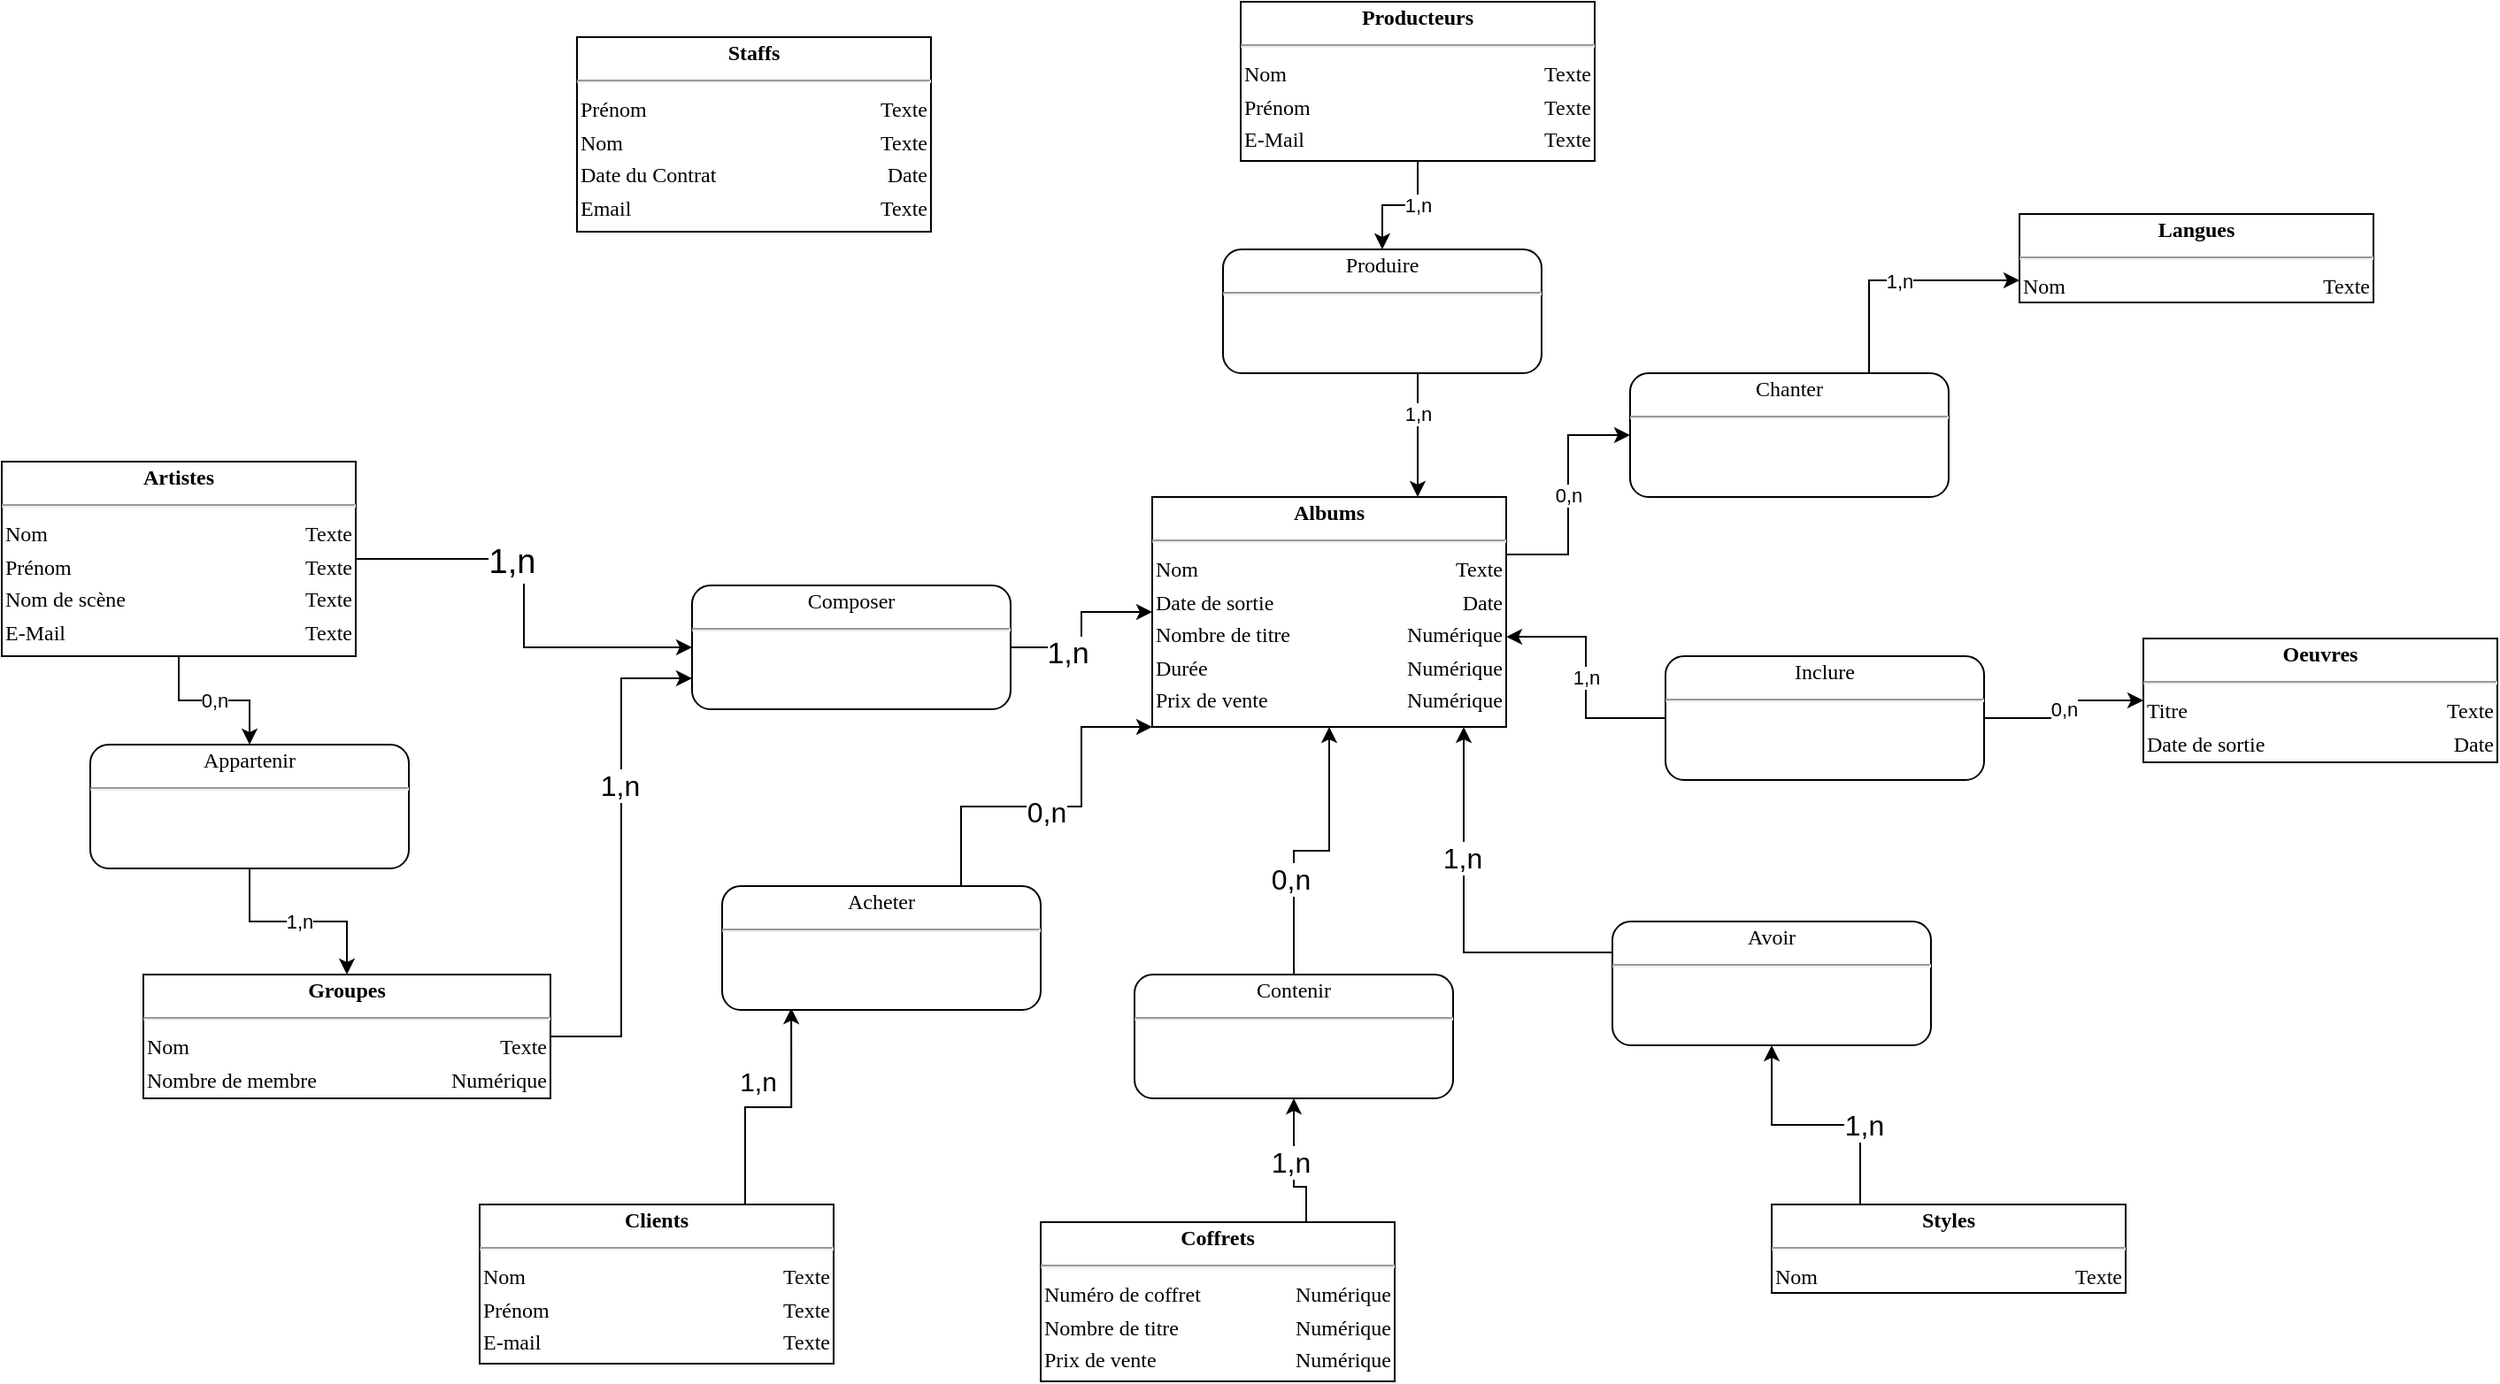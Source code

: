 <mxfile version="13.7.3" type="device"><diagram id="rNyt0XL3kK9CfWik2-PS" name="Page-1"><mxGraphModel dx="1326" dy="846" grid="1" gridSize="10" guides="1" tooltips="1" connect="1" arrows="1" fold="1" page="1" pageScale="1" pageWidth="827" pageHeight="1169" math="0" shadow="0"><root><mxCell id="0"/><mxCell id="1" parent="0"/><mxCell id="n6KmwWNKIIkVx8J0HHKw-1" value="&lt;div style=&quot;box-sizing: border-box ; width: 100% ; padding: 2px&quot;&gt;&lt;b&gt;&lt;span style=&quot;background-color: rgb(255 , 255 , 255)&quot;&gt;Staffs&lt;/span&gt;&lt;/b&gt;&lt;/div&gt;&lt;hr&gt;&lt;table style=&quot;width: 100% ; font-size: 1em&quot; cellpadding=&quot;2&quot; cellspacing=&quot;0&quot;&gt;&lt;tbody&gt;&lt;tr&gt;&lt;td style=&quot;text-align: left&quot;&gt;Prénom&lt;/td&gt;&lt;td style=&quot;text-align: right&quot;&gt;Texte&lt;/td&gt;&lt;/tr&gt;&lt;tr&gt;&lt;td style=&quot;text-align: left&quot;&gt;Nom&lt;/td&gt;&lt;td style=&quot;text-align: right&quot;&gt;Texte&lt;br&gt;&lt;/td&gt;&lt;/tr&gt;&lt;tr&gt;&lt;td style=&quot;text-align: left&quot;&gt;Date du Contrat&lt;/td&gt;&lt;td style=&quot;text-align: right&quot;&gt;Date&lt;br&gt;&lt;/td&gt;&lt;/tr&gt;&lt;tr&gt;&lt;td style=&quot;text-align: left&quot;&gt;Email&lt;/td&gt;&lt;td style=&quot;text-align: right&quot;&gt;Texte&lt;/td&gt;&lt;/tr&gt;&lt;/tbody&gt;&lt;/table&gt;" style="verticalAlign=top;align=center;overflow=fill;html=1;rounded=0;shadow=0;comic=0;labelBackgroundColor=none;strokeColor=#000000;strokeWidth=1;fillColor=#ffffff;fontFamily=Verdana;fontSize=12;fontColor=#000000;" parent="1" vertex="1"><mxGeometry x="385" y="70" width="200" height="110" as="geometry"/></mxCell><mxCell id="RdoaoKDDRewmCH6H7ryW-49" value="0,n" style="edgeStyle=orthogonalEdgeStyle;rounded=0;orthogonalLoop=1;jettySize=auto;html=1;exitX=1;exitY=0.25;exitDx=0;exitDy=0;entryX=0;entryY=0.5;entryDx=0;entryDy=0;" parent="1" source="n6KmwWNKIIkVx8J0HHKw-7" target="RdoaoKDDRewmCH6H7ryW-32" edge="1"><mxGeometry relative="1" as="geometry"/></mxCell><mxCell id="n6KmwWNKIIkVx8J0HHKw-7" value="&lt;div style=&quot;box-sizing: border-box ; width: 100% ; padding: 2px&quot;&gt;&lt;span style=&quot;background-color: rgb(255 , 255 , 255)&quot;&gt;&lt;b&gt;Albums&lt;/b&gt;&lt;/span&gt;&lt;/div&gt;&lt;hr&gt;&lt;table style=&quot;width: 100% ; font-size: 1em&quot; cellpadding=&quot;2&quot; cellspacing=&quot;0&quot;&gt;&lt;tbody&gt;&lt;tr&gt;&lt;td style=&quot;text-align: left&quot;&gt;Nom&lt;/td&gt;&lt;td style=&quot;text-align: right&quot;&gt;Texte&lt;/td&gt;&lt;/tr&gt;&lt;tr&gt;&lt;td style=&quot;text-align: left&quot;&gt;Date de sortie&lt;/td&gt;&lt;td style=&quot;text-align: right&quot;&gt;Date&lt;/td&gt;&lt;/tr&gt;&lt;tr&gt;&lt;td style=&quot;text-align: left&quot;&gt;Nombre de titre&lt;/td&gt;&lt;td style=&quot;text-align: right&quot;&gt;Numérique&lt;/td&gt;&lt;/tr&gt;&lt;tr&gt;&lt;td style=&quot;text-align: left&quot;&gt;Durée&lt;/td&gt;&lt;td style=&quot;text-align: right&quot;&gt;Numérique&lt;/td&gt;&lt;/tr&gt;&lt;tr&gt;&lt;td style=&quot;text-align: left&quot;&gt;Prix de vente&lt;/td&gt;&lt;td style=&quot;text-align: right&quot;&gt;Numérique&lt;/td&gt;&lt;/tr&gt;&lt;/tbody&gt;&lt;/table&gt;" style="verticalAlign=top;align=center;overflow=fill;html=1;rounded=0;shadow=0;comic=0;labelBackgroundColor=none;strokeColor=#000000;strokeWidth=1;fillColor=#ffffff;fontFamily=Verdana;fontSize=12;fontColor=#000000;" parent="1" vertex="1"><mxGeometry x="710" y="330" width="200" height="130" as="geometry"/></mxCell><mxCell id="RdoaoKDDRewmCH6H7ryW-44" style="edgeStyle=orthogonalEdgeStyle;rounded=0;orthogonalLoop=1;jettySize=auto;html=1;exitX=0.25;exitY=0;exitDx=0;exitDy=0;entryX=0.5;entryY=1;entryDx=0;entryDy=0;" parent="1" source="n6KmwWNKIIkVx8J0HHKw-8" target="RdoaoKDDRewmCH6H7ryW-35" edge="1"><mxGeometry relative="1" as="geometry"/></mxCell><mxCell id="RdoaoKDDRewmCH6H7ryW-61" value="1,n" style="edgeLabel;html=1;align=center;verticalAlign=middle;resizable=0;points=[];fontSize=16;" parent="RdoaoKDDRewmCH6H7ryW-44" vertex="1" connectable="0"><mxGeometry x="-0.357" y="-2" relative="1" as="geometry"><mxPoint x="2" y="2" as="offset"/></mxGeometry></mxCell><mxCell id="n6KmwWNKIIkVx8J0HHKw-8" value="&lt;div style=&quot;box-sizing: border-box ; width: 100% ; padding: 2px&quot;&gt;&lt;span style=&quot;background-color: rgb(255 , 255 , 255)&quot;&gt;&lt;b&gt;Styles&lt;/b&gt;&lt;/span&gt;&lt;/div&gt;&lt;hr&gt;&lt;table style=&quot;width: 100% ; font-size: 1em&quot; cellpadding=&quot;2&quot; cellspacing=&quot;0&quot;&gt;&lt;tbody&gt;&lt;tr&gt;&lt;td style=&quot;text-align: left&quot;&gt;Nom&lt;/td&gt;&lt;td style=&quot;text-align: right&quot;&gt;Texte&lt;/td&gt;&lt;/tr&gt;&lt;/tbody&gt;&lt;/table&gt;" style="verticalAlign=top;align=center;overflow=fill;html=1;rounded=0;shadow=0;comic=0;labelBackgroundColor=none;strokeColor=#000000;strokeWidth=1;fillColor=#ffffff;fontFamily=Verdana;fontSize=12;fontColor=#000000;" parent="1" vertex="1"><mxGeometry x="1060" y="730" width="200" height="50" as="geometry"/></mxCell><mxCell id="RdoaoKDDRewmCH6H7ryW-47" style="edgeStyle=orthogonalEdgeStyle;rounded=0;orthogonalLoop=1;jettySize=auto;html=1;exitX=0.5;exitY=1;exitDx=0;exitDy=0;entryX=0.5;entryY=0;entryDx=0;entryDy=0;" parent="1" source="n6KmwWNKIIkVx8J0HHKw-9" target="RdoaoKDDRewmCH6H7ryW-30" edge="1"><mxGeometry relative="1" as="geometry"/></mxCell><mxCell id="BONndoYT74_esMJIlEw7-1" value="1,n" style="edgeLabel;html=1;align=center;verticalAlign=middle;resizable=0;points=[];" parent="RdoaoKDDRewmCH6H7ryW-47" vertex="1" connectable="0"><mxGeometry x="-0.286" relative="1" as="geometry"><mxPoint as="offset"/></mxGeometry></mxCell><mxCell id="n6KmwWNKIIkVx8J0HHKw-9" value="&lt;div style=&quot;box-sizing: border-box ; width: 100% ; padding: 2px&quot;&gt;&lt;span style=&quot;background-color: rgb(255 , 255 , 255)&quot;&gt;&lt;b&gt;Producteurs&lt;/b&gt;&lt;/span&gt;&lt;/div&gt;&lt;hr&gt;&lt;table style=&quot;width: 100% ; font-size: 1em&quot; cellpadding=&quot;2&quot; cellspacing=&quot;0&quot;&gt;&lt;tbody&gt;&lt;tr&gt;&lt;td style=&quot;text-align: left&quot;&gt;Nom&lt;/td&gt;&lt;td style=&quot;text-align: right&quot;&gt;Texte&lt;/td&gt;&lt;/tr&gt;&lt;tr&gt;&lt;td style=&quot;text-align: left&quot;&gt;Prénom&lt;/td&gt;&lt;td style=&quot;text-align: right&quot;&gt;Texte&lt;/td&gt;&lt;/tr&gt;&lt;tr&gt;&lt;td style=&quot;text-align: left&quot;&gt;E-Mail&lt;/td&gt;&lt;td style=&quot;text-align: right&quot;&gt;Texte&lt;/td&gt;&lt;/tr&gt;&lt;/tbody&gt;&lt;/table&gt;" style="verticalAlign=top;align=center;overflow=fill;html=1;rounded=0;shadow=0;comic=0;labelBackgroundColor=none;strokeColor=#000000;strokeWidth=1;fillColor=#ffffff;fontFamily=Verdana;fontSize=12;fontColor=#000000;" parent="1" vertex="1"><mxGeometry x="760" y="50" width="200" height="90" as="geometry"/></mxCell><mxCell id="RdoaoKDDRewmCH6H7ryW-38" style="edgeStyle=orthogonalEdgeStyle;rounded=0;orthogonalLoop=1;jettySize=auto;html=1;exitX=0.75;exitY=0;exitDx=0;exitDy=0;entryX=0.217;entryY=0.986;entryDx=0;entryDy=0;entryPerimeter=0;" parent="1" source="n6KmwWNKIIkVx8J0HHKw-10" target="RdoaoKDDRewmCH6H7ryW-37" edge="1"><mxGeometry relative="1" as="geometry"/></mxCell><mxCell id="n6KmwWNKIIkVx8J0HHKw-10" value="&lt;div style=&quot;box-sizing: border-box ; width: 100% ; padding: 2px&quot;&gt;&lt;span style=&quot;background-color: rgb(255 , 255 , 255)&quot;&gt;&lt;b&gt;Clients&lt;/b&gt;&lt;/span&gt;&lt;/div&gt;&lt;hr&gt;&lt;table style=&quot;width: 100% ; font-size: 1em&quot; cellpadding=&quot;2&quot; cellspacing=&quot;0&quot;&gt;&lt;tbody&gt;&lt;tr&gt;&lt;td style=&quot;text-align: left&quot;&gt;Nom&lt;/td&gt;&lt;td style=&quot;text-align: right&quot;&gt;Texte&lt;/td&gt;&lt;/tr&gt;&lt;tr&gt;&lt;td style=&quot;text-align: left&quot;&gt;Prénom&lt;/td&gt;&lt;td style=&quot;text-align: right&quot;&gt;Texte&lt;br&gt;&lt;/td&gt;&lt;/tr&gt;&lt;tr&gt;&lt;td style=&quot;text-align: left&quot;&gt;E-mail&lt;/td&gt;&lt;td style=&quot;text-align: right&quot;&gt;Texte&lt;/td&gt;&lt;/tr&gt;&lt;/tbody&gt;&lt;/table&gt;" style="verticalAlign=top;align=center;overflow=fill;html=1;rounded=0;shadow=0;comic=0;labelBackgroundColor=none;strokeColor=#000000;strokeWidth=1;fillColor=#ffffff;fontFamily=Verdana;fontSize=12;fontColor=#000000;" parent="1" vertex="1"><mxGeometry x="330" y="730" width="200" height="90" as="geometry"/></mxCell><mxCell id="RdoaoKDDRewmCH6H7ryW-23" style="edgeStyle=orthogonalEdgeStyle;rounded=0;orthogonalLoop=1;jettySize=auto;html=1;exitX=1;exitY=0.5;exitDx=0;exitDy=0;entryX=0;entryY=0.75;entryDx=0;entryDy=0;" parent="1" source="n6KmwWNKIIkVx8J0HHKw-11" target="RdoaoKDDRewmCH6H7ryW-1" edge="1"><mxGeometry relative="1" as="geometry"/></mxCell><mxCell id="RdoaoKDDRewmCH6H7ryW-55" value="&lt;font style=&quot;font-size: 16px&quot;&gt;1,n&lt;/font&gt;" style="edgeLabel;html=1;align=center;verticalAlign=middle;resizable=0;points=[];" parent="RdoaoKDDRewmCH6H7ryW-23" vertex="1" connectable="0"><mxGeometry x="0.288" y="1" relative="1" as="geometry"><mxPoint as="offset"/></mxGeometry></mxCell><mxCell id="n6KmwWNKIIkVx8J0HHKw-11" value="&lt;div style=&quot;box-sizing: border-box ; width: 100% ; padding: 2px&quot;&gt;&lt;span style=&quot;background-color: rgb(255 , 255 , 255)&quot;&gt;&lt;b&gt;Groupes&lt;/b&gt;&lt;/span&gt;&lt;/div&gt;&lt;hr&gt;&lt;table style=&quot;width: 100% ; font-size: 1em&quot; cellpadding=&quot;2&quot; cellspacing=&quot;0&quot;&gt;&lt;tbody&gt;&lt;tr&gt;&lt;td style=&quot;text-align: left&quot;&gt;Nom&lt;/td&gt;&lt;td style=&quot;text-align: right&quot;&gt;Texte&lt;/td&gt;&lt;/tr&gt;&lt;tr&gt;&lt;td style=&quot;text-align: left&quot;&gt;Nombre de membre&lt;/td&gt;&lt;td style=&quot;text-align: right&quot;&gt;Numérique&lt;/td&gt;&lt;/tr&gt;&lt;/tbody&gt;&lt;/table&gt;" style="verticalAlign=top;align=center;overflow=fill;html=1;rounded=0;shadow=0;comic=0;labelBackgroundColor=none;strokeColor=#000000;strokeWidth=1;fillColor=#ffffff;fontFamily=Verdana;fontSize=12;fontColor=#000000;" parent="1" vertex="1"><mxGeometry x="140" y="600" width="230" height="70" as="geometry"/></mxCell><mxCell id="n6KmwWNKIIkVx8J0HHKw-12" value="&lt;div style=&quot;box-sizing: border-box ; width: 100% ; padding: 2px&quot;&gt;&lt;span style=&quot;background-color: rgb(255 , 255 , 255)&quot;&gt;&lt;b&gt;Oeuvres&lt;/b&gt;&lt;/span&gt;&lt;/div&gt;&lt;hr&gt;&lt;table style=&quot;width: 100% ; font-size: 1em&quot; cellpadding=&quot;2&quot; cellspacing=&quot;0&quot;&gt;&lt;tbody&gt;&lt;tr&gt;&lt;td style=&quot;text-align: left&quot;&gt;Titre&lt;/td&gt;&lt;td style=&quot;text-align: right&quot;&gt;Texte&lt;br&gt;&lt;/td&gt;&lt;/tr&gt;&lt;tr&gt;&lt;td style=&quot;text-align: left&quot;&gt;Date de sortie&lt;/td&gt;&lt;td style=&quot;text-align: right&quot;&gt;Date&lt;/td&gt;&lt;/tr&gt;&lt;/tbody&gt;&lt;/table&gt;" style="verticalAlign=top;align=center;overflow=fill;html=1;rounded=0;shadow=0;comic=0;labelBackgroundColor=none;strokeColor=#000000;strokeWidth=1;fillColor=#ffffff;fontFamily=Verdana;fontSize=12;fontColor=#000000;" parent="1" vertex="1"><mxGeometry x="1270" y="410" width="200" height="70" as="geometry"/></mxCell><mxCell id="RdoaoKDDRewmCH6H7ryW-24" style="edgeStyle=orthogonalEdgeStyle;rounded=0;orthogonalLoop=1;jettySize=auto;html=1;exitX=1;exitY=0.5;exitDx=0;exitDy=0;entryX=0;entryY=0.5;entryDx=0;entryDy=0;" parent="1" source="n6KmwWNKIIkVx8J0HHKw-13" target="RdoaoKDDRewmCH6H7ryW-1" edge="1"><mxGeometry relative="1" as="geometry"/></mxCell><mxCell id="RdoaoKDDRewmCH6H7ryW-53" value="&lt;font style=&quot;font-size: 19px&quot;&gt;1,n&lt;/font&gt;" style="edgeLabel;html=1;align=center;verticalAlign=middle;resizable=0;points=[];" parent="RdoaoKDDRewmCH6H7ryW-24" vertex="1" connectable="0"><mxGeometry x="-0.267" y="-2" relative="1" as="geometry"><mxPoint as="offset"/></mxGeometry></mxCell><mxCell id="RdoaoKDDRewmCH6H7ryW-27" value="0,n" style="edgeStyle=orthogonalEdgeStyle;rounded=0;orthogonalLoop=1;jettySize=auto;html=1;exitX=0.5;exitY=1;exitDx=0;exitDy=0;entryX=0.5;entryY=0;entryDx=0;entryDy=0;" parent="1" source="n6KmwWNKIIkVx8J0HHKw-13" target="RdoaoKDDRewmCH6H7ryW-26" edge="1"><mxGeometry relative="1" as="geometry"/></mxCell><mxCell id="n6KmwWNKIIkVx8J0HHKw-13" value="&lt;div style=&quot;box-sizing: border-box ; width: 100% ; padding: 2px&quot;&gt;&lt;span style=&quot;background-color: rgb(255 , 255 , 255)&quot;&gt;&lt;b&gt;Artistes&lt;/b&gt;&lt;/span&gt;&lt;/div&gt;&lt;hr&gt;&lt;table style=&quot;width: 100% ; font-size: 1em&quot; cellpadding=&quot;2&quot; cellspacing=&quot;0&quot;&gt;&lt;tbody&gt;&lt;tr&gt;&lt;td style=&quot;text-align: left&quot;&gt;Nom&lt;/td&gt;&lt;td style=&quot;text-align: right&quot;&gt;Texte&lt;/td&gt;&lt;/tr&gt;&lt;tr&gt;&lt;td style=&quot;text-align: left&quot;&gt;Prénom&lt;/td&gt;&lt;td style=&quot;text-align: right&quot;&gt;Texte&lt;br&gt;&lt;/td&gt;&lt;/tr&gt;&lt;tr&gt;&lt;td style=&quot;text-align: left&quot;&gt;Nom de scène&lt;/td&gt;&lt;td style=&quot;text-align: right&quot;&gt;Texte&lt;/td&gt;&lt;/tr&gt;&lt;tr&gt;&lt;td style=&quot;text-align: left&quot;&gt;E-Mail&lt;/td&gt;&lt;td style=&quot;text-align: right&quot;&gt;Texte&lt;/td&gt;&lt;/tr&gt;&lt;/tbody&gt;&lt;/table&gt;" style="verticalAlign=top;align=center;overflow=fill;html=1;rounded=0;shadow=0;comic=0;labelBackgroundColor=none;strokeColor=#000000;strokeWidth=1;fillColor=#ffffff;fontFamily=Verdana;fontSize=12;fontColor=#000000;" parent="1" vertex="1"><mxGeometry x="60" y="310" width="200" height="110" as="geometry"/></mxCell><mxCell id="n6KmwWNKIIkVx8J0HHKw-14" value="&lt;div style=&quot;box-sizing: border-box ; width: 100% ; padding: 2px&quot;&gt;&lt;span style=&quot;background-color: rgb(255 , 255 , 255)&quot;&gt;&lt;b&gt;Langues&lt;/b&gt;&lt;/span&gt;&lt;/div&gt;&lt;hr&gt;&lt;table style=&quot;width: 100% ; font-size: 1em&quot; cellpadding=&quot;2&quot; cellspacing=&quot;0&quot;&gt;&lt;tbody&gt;&lt;tr&gt;&lt;td style=&quot;text-align: left&quot;&gt;Nom&lt;/td&gt;&lt;td style=&quot;text-align: right&quot;&gt;Texte&lt;br&gt;&lt;/td&gt;&lt;/tr&gt;&lt;tr&gt;&lt;td style=&quot;text-align: left&quot;&gt;&lt;br&gt;&lt;/td&gt;&lt;td style=&quot;text-align: right&quot;&gt;&lt;/td&gt;&lt;/tr&gt;&lt;/tbody&gt;&lt;/table&gt;" style="verticalAlign=top;align=center;overflow=fill;html=1;rounded=0;shadow=0;comic=0;labelBackgroundColor=none;strokeColor=#000000;strokeWidth=1;fillColor=#ffffff;fontFamily=Verdana;fontSize=12;fontColor=#000000;" parent="1" vertex="1"><mxGeometry x="1200" y="170" width="200" height="50" as="geometry"/></mxCell><mxCell id="RdoaoKDDRewmCH6H7ryW-40" style="edgeStyle=orthogonalEdgeStyle;rounded=0;orthogonalLoop=1;jettySize=auto;html=1;exitX=0.75;exitY=0;exitDx=0;exitDy=0;entryX=0.5;entryY=1;entryDx=0;entryDy=0;" parent="1" source="n6KmwWNKIIkVx8J0HHKw-15" target="RdoaoKDDRewmCH6H7ryW-36" edge="1"><mxGeometry relative="1" as="geometry"><Array as="points"><mxPoint x="790" y="720"/></Array></mxGeometry></mxCell><mxCell id="RdoaoKDDRewmCH6H7ryW-58" value="1,n" style="edgeLabel;html=1;align=center;verticalAlign=middle;resizable=0;points=[];fontSize=16;" parent="RdoaoKDDRewmCH6H7ryW-40" vertex="1" connectable="0"><mxGeometry x="0.065" y="2" relative="1" as="geometry"><mxPoint as="offset"/></mxGeometry></mxCell><mxCell id="n6KmwWNKIIkVx8J0HHKw-15" value="&lt;div style=&quot;box-sizing: border-box ; width: 100% ; padding: 2px&quot;&gt;&lt;span style=&quot;background-color: rgb(255 , 255 , 255)&quot;&gt;&lt;b&gt;Coffrets&lt;/b&gt;&lt;/span&gt;&lt;/div&gt;&lt;hr&gt;&lt;table style=&quot;width: 100% ; font-size: 1em&quot; cellpadding=&quot;2&quot; cellspacing=&quot;0&quot;&gt;&lt;tbody&gt;&lt;tr&gt;&lt;td style=&quot;text-align: left&quot;&gt;Numéro de coffret&lt;/td&gt;&lt;td style=&quot;text-align: right&quot;&gt;Numérique&lt;/td&gt;&lt;/tr&gt;&lt;tr&gt;&lt;td style=&quot;text-align: left&quot;&gt;Nombre de titre&lt;/td&gt;&lt;td style=&quot;text-align: right&quot;&gt;Numérique&lt;/td&gt;&lt;/tr&gt;&lt;tr&gt;&lt;td style=&quot;text-align: left&quot;&gt;Prix de vente&lt;/td&gt;&lt;td style=&quot;text-align: right&quot;&gt;Numérique&lt;/td&gt;&lt;/tr&gt;&lt;/tbody&gt;&lt;/table&gt;" style="verticalAlign=top;align=center;overflow=fill;html=1;rounded=0;shadow=0;comic=0;labelBackgroundColor=none;strokeColor=#000000;strokeWidth=1;fillColor=#ffffff;fontFamily=Verdana;fontSize=12;fontColor=#000000;" parent="1" vertex="1"><mxGeometry x="647" y="740" width="200" height="90" as="geometry"/></mxCell><mxCell id="RdoaoKDDRewmCH6H7ryW-29" style="edgeStyle=orthogonalEdgeStyle;rounded=0;orthogonalLoop=1;jettySize=auto;html=1;exitX=1;exitY=0.5;exitDx=0;exitDy=0;" parent="1" source="RdoaoKDDRewmCH6H7ryW-1" target="n6KmwWNKIIkVx8J0HHKw-7" edge="1"><mxGeometry relative="1" as="geometry"/></mxCell><mxCell id="RdoaoKDDRewmCH6H7ryW-54" value="&lt;font style=&quot;font-size: 17px&quot;&gt;1,n&lt;/font&gt;" style="edgeLabel;html=1;align=center;verticalAlign=middle;resizable=0;points=[];" parent="RdoaoKDDRewmCH6H7ryW-29" vertex="1" connectable="0"><mxGeometry x="-0.36" y="-4" relative="1" as="geometry"><mxPoint as="offset"/></mxGeometry></mxCell><mxCell id="RdoaoKDDRewmCH6H7ryW-1" value="&lt;div style=&quot;box-sizing: border-box ; width: 100% ; padding: 2px&quot;&gt;&lt;span style=&quot;background-color: rgb(255 , 255 , 255)&quot;&gt;Composer&lt;/span&gt;&lt;/div&gt;&lt;hr&gt;&lt;table style=&quot;width: 100% ; font-size: 1em&quot; cellpadding=&quot;2&quot; cellspacing=&quot;0&quot;&gt;&lt;tbody&gt;&lt;tr&gt;&lt;td style=&quot;text-align: left&quot;&gt;&lt;/td&gt;&lt;td style=&quot;text-align: right&quot;&gt;&lt;/td&gt;&lt;/tr&gt;&lt;tr&gt;&lt;td style=&quot;text-align: left&quot;&gt;&lt;/td&gt;&lt;td style=&quot;text-align: right&quot;&gt;&lt;br&gt;&lt;/td&gt;&lt;/tr&gt;&lt;/tbody&gt;&lt;/table&gt;" style="verticalAlign=top;align=center;overflow=fill;html=1;rounded=1;shadow=0;comic=0;labelBackgroundColor=none;strokeColor=#000000;strokeWidth=1;fillColor=#ffffff;fontFamily=Verdana;fontSize=12;fontColor=#000000;" parent="1" vertex="1"><mxGeometry x="450" y="380" width="180" height="70" as="geometry"/></mxCell><mxCell id="RdoaoKDDRewmCH6H7ryW-28" value="1,n" style="edgeStyle=orthogonalEdgeStyle;rounded=0;orthogonalLoop=1;jettySize=auto;html=1;exitX=0.5;exitY=1;exitDx=0;exitDy=0;entryX=0.5;entryY=0;entryDx=0;entryDy=0;" parent="1" source="RdoaoKDDRewmCH6H7ryW-26" target="n6KmwWNKIIkVx8J0HHKw-11" edge="1"><mxGeometry relative="1" as="geometry"/></mxCell><mxCell id="RdoaoKDDRewmCH6H7ryW-26" value="&lt;div style=&quot;box-sizing: border-box ; width: 100% ; padding: 2px&quot;&gt;&lt;span style=&quot;background-color: rgb(255 , 255 , 255)&quot;&gt;Appartenir&lt;/span&gt;&lt;/div&gt;&lt;hr&gt;&lt;table style=&quot;width: 100% ; font-size: 1em&quot; cellpadding=&quot;2&quot; cellspacing=&quot;0&quot;&gt;&lt;tbody&gt;&lt;tr&gt;&lt;td style=&quot;text-align: left&quot;&gt;&lt;/td&gt;&lt;td style=&quot;text-align: right&quot;&gt;&lt;/td&gt;&lt;/tr&gt;&lt;tr&gt;&lt;td style=&quot;text-align: left&quot;&gt;&lt;/td&gt;&lt;td style=&quot;text-align: right&quot;&gt;&lt;br&gt;&lt;/td&gt;&lt;/tr&gt;&lt;/tbody&gt;&lt;/table&gt;" style="verticalAlign=top;align=center;overflow=fill;html=1;rounded=1;shadow=0;comic=0;labelBackgroundColor=none;strokeColor=#000000;strokeWidth=1;fillColor=#ffffff;fontFamily=Verdana;fontSize=12;fontColor=#000000;" parent="1" vertex="1"><mxGeometry x="110" y="470" width="180" height="70" as="geometry"/></mxCell><mxCell id="RdoaoKDDRewmCH6H7ryW-48" style="edgeStyle=orthogonalEdgeStyle;rounded=0;orthogonalLoop=1;jettySize=auto;html=1;exitX=0.5;exitY=1;exitDx=0;exitDy=0;entryX=0.75;entryY=0;entryDx=0;entryDy=0;" parent="1" source="RdoaoKDDRewmCH6H7ryW-30" target="n6KmwWNKIIkVx8J0HHKw-7" edge="1"><mxGeometry relative="1" as="geometry"><Array as="points"><mxPoint x="860" y="260"/></Array></mxGeometry></mxCell><mxCell id="BONndoYT74_esMJIlEw7-2" value="1,n" style="edgeLabel;html=1;align=center;verticalAlign=middle;resizable=0;points=[];" parent="RdoaoKDDRewmCH6H7ryW-48" vertex="1" connectable="0"><mxGeometry x="-0.044" relative="1" as="geometry"><mxPoint as="offset"/></mxGeometry></mxCell><mxCell id="RdoaoKDDRewmCH6H7ryW-30" value="&lt;div style=&quot;box-sizing: border-box ; width: 100% ; padding: 2px&quot;&gt;&lt;span style=&quot;background-color: rgb(255 , 255 , 255)&quot;&gt;Produire&lt;/span&gt;&lt;/div&gt;&lt;hr&gt;&lt;table style=&quot;width: 100% ; font-size: 1em&quot; cellpadding=&quot;2&quot; cellspacing=&quot;0&quot;&gt;&lt;tbody&gt;&lt;tr&gt;&lt;td style=&quot;text-align: left&quot;&gt;&lt;/td&gt;&lt;td style=&quot;text-align: right&quot;&gt;&lt;/td&gt;&lt;/tr&gt;&lt;tr&gt;&lt;td style=&quot;text-align: left&quot;&gt;&lt;/td&gt;&lt;td style=&quot;text-align: right&quot;&gt;&lt;br&gt;&lt;/td&gt;&lt;/tr&gt;&lt;/tbody&gt;&lt;/table&gt;" style="verticalAlign=top;align=center;overflow=fill;html=1;rounded=1;shadow=0;comic=0;labelBackgroundColor=none;strokeColor=#000000;strokeWidth=1;fillColor=#ffffff;fontFamily=Verdana;fontSize=12;fontColor=#000000;" parent="1" vertex="1"><mxGeometry x="750" y="190" width="180" height="70" as="geometry"/></mxCell><mxCell id="RdoaoKDDRewmCH6H7ryW-50" value="1,n" style="edgeStyle=orthogonalEdgeStyle;rounded=0;orthogonalLoop=1;jettySize=auto;html=1;exitX=0.75;exitY=0;exitDx=0;exitDy=0;entryX=0;entryY=0.75;entryDx=0;entryDy=0;" parent="1" source="RdoaoKDDRewmCH6H7ryW-32" target="n6KmwWNKIIkVx8J0HHKw-14" edge="1"><mxGeometry relative="1" as="geometry"/></mxCell><mxCell id="RdoaoKDDRewmCH6H7ryW-32" value="&lt;div style=&quot;box-sizing: border-box ; width: 100% ; padding: 2px&quot;&gt;&lt;span style=&quot;background-color: rgb(255 , 255 , 255)&quot;&gt;Chanter&lt;/span&gt;&lt;/div&gt;&lt;hr&gt;&lt;table style=&quot;width: 100% ; font-size: 1em&quot; cellpadding=&quot;2&quot; cellspacing=&quot;0&quot;&gt;&lt;tbody&gt;&lt;tr&gt;&lt;td style=&quot;text-align: left&quot;&gt;&lt;/td&gt;&lt;td style=&quot;text-align: right&quot;&gt;&lt;/td&gt;&lt;/tr&gt;&lt;tr&gt;&lt;td style=&quot;text-align: left&quot;&gt;&lt;/td&gt;&lt;td style=&quot;text-align: right&quot;&gt;&lt;br&gt;&lt;/td&gt;&lt;/tr&gt;&lt;/tbody&gt;&lt;/table&gt;" style="verticalAlign=top;align=center;overflow=fill;html=1;rounded=1;shadow=0;comic=0;labelBackgroundColor=none;strokeColor=#000000;strokeWidth=1;fillColor=#ffffff;fontFamily=Verdana;fontSize=12;fontColor=#000000;" parent="1" vertex="1"><mxGeometry x="980" y="260" width="180" height="70" as="geometry"/></mxCell><mxCell id="RdoaoKDDRewmCH6H7ryW-51" value="0,n" style="edgeStyle=orthogonalEdgeStyle;rounded=0;orthogonalLoop=1;jettySize=auto;html=1;exitX=1;exitY=0.5;exitDx=0;exitDy=0;entryX=0;entryY=0.5;entryDx=0;entryDy=0;" parent="1" source="RdoaoKDDRewmCH6H7ryW-34" target="n6KmwWNKIIkVx8J0HHKw-12" edge="1"><mxGeometry relative="1" as="geometry"/></mxCell><mxCell id="RdoaoKDDRewmCH6H7ryW-52" value="1,n" style="edgeStyle=orthogonalEdgeStyle;rounded=0;orthogonalLoop=1;jettySize=auto;html=1;exitX=0;exitY=0.5;exitDx=0;exitDy=0;entryX=1;entryY=0.608;entryDx=0;entryDy=0;entryPerimeter=0;" parent="1" source="RdoaoKDDRewmCH6H7ryW-34" target="n6KmwWNKIIkVx8J0HHKw-7" edge="1"><mxGeometry relative="1" as="geometry"/></mxCell><mxCell id="RdoaoKDDRewmCH6H7ryW-34" value="&lt;div style=&quot;box-sizing: border-box ; width: 100% ; padding: 2px&quot;&gt;&lt;span style=&quot;background-color: rgb(255 , 255 , 255)&quot;&gt;Inclure&lt;/span&gt;&lt;/div&gt;&lt;hr&gt;&lt;table style=&quot;width: 100% ; font-size: 1em&quot; cellpadding=&quot;2&quot; cellspacing=&quot;0&quot;&gt;&lt;tbody&gt;&lt;tr&gt;&lt;td style=&quot;text-align: left&quot;&gt;&lt;/td&gt;&lt;td style=&quot;text-align: right&quot;&gt;&lt;/td&gt;&lt;/tr&gt;&lt;tr&gt;&lt;td style=&quot;text-align: left&quot;&gt;&lt;/td&gt;&lt;td style=&quot;text-align: right&quot;&gt;&lt;br&gt;&lt;/td&gt;&lt;/tr&gt;&lt;/tbody&gt;&lt;/table&gt;" style="verticalAlign=top;align=center;overflow=fill;html=1;rounded=1;shadow=0;comic=0;labelBackgroundColor=none;strokeColor=#000000;strokeWidth=1;fillColor=#ffffff;fontFamily=Verdana;fontSize=12;fontColor=#000000;" parent="1" vertex="1"><mxGeometry x="1000" y="420" width="180" height="70" as="geometry"/></mxCell><mxCell id="RdoaoKDDRewmCH6H7ryW-46" style="edgeStyle=orthogonalEdgeStyle;rounded=0;orthogonalLoop=1;jettySize=auto;html=1;exitX=0;exitY=0.25;exitDx=0;exitDy=0;entryX=0.88;entryY=1;entryDx=0;entryDy=0;entryPerimeter=0;" parent="1" source="RdoaoKDDRewmCH6H7ryW-35" target="n6KmwWNKIIkVx8J0HHKw-7" edge="1"><mxGeometry relative="1" as="geometry"/></mxCell><mxCell id="RdoaoKDDRewmCH6H7ryW-60" value="1,n" style="edgeLabel;html=1;align=center;verticalAlign=middle;resizable=0;points=[];fontSize=16;" parent="RdoaoKDDRewmCH6H7ryW-46" vertex="1" connectable="0"><mxGeometry x="0.3" y="1" relative="1" as="geometry"><mxPoint as="offset"/></mxGeometry></mxCell><mxCell id="RdoaoKDDRewmCH6H7ryW-35" value="&lt;div style=&quot;box-sizing: border-box ; width: 100% ; padding: 2px&quot;&gt;&lt;span style=&quot;background-color: rgb(255 , 255 , 255)&quot;&gt;Avoir&lt;/span&gt;&lt;/div&gt;&lt;hr&gt;&lt;table style=&quot;width: 100% ; font-size: 1em&quot; cellpadding=&quot;2&quot; cellspacing=&quot;0&quot;&gt;&lt;tbody&gt;&lt;tr&gt;&lt;td style=&quot;text-align: left&quot;&gt;&lt;/td&gt;&lt;td style=&quot;text-align: right&quot;&gt;&lt;/td&gt;&lt;/tr&gt;&lt;tr&gt;&lt;td style=&quot;text-align: left&quot;&gt;&lt;/td&gt;&lt;td style=&quot;text-align: right&quot;&gt;&lt;br&gt;&lt;/td&gt;&lt;/tr&gt;&lt;/tbody&gt;&lt;/table&gt;" style="verticalAlign=top;align=center;overflow=fill;html=1;rounded=1;shadow=0;comic=0;labelBackgroundColor=none;strokeColor=#000000;strokeWidth=1;fillColor=#ffffff;fontFamily=Verdana;fontSize=12;fontColor=#000000;" parent="1" vertex="1"><mxGeometry x="970" y="570" width="180" height="70" as="geometry"/></mxCell><mxCell id="RdoaoKDDRewmCH6H7ryW-41" style="edgeStyle=orthogonalEdgeStyle;rounded=0;orthogonalLoop=1;jettySize=auto;html=1;exitX=0.5;exitY=0;exitDx=0;exitDy=0;" parent="1" source="RdoaoKDDRewmCH6H7ryW-36" target="n6KmwWNKIIkVx8J0HHKw-7" edge="1"><mxGeometry relative="1" as="geometry"/></mxCell><mxCell id="RdoaoKDDRewmCH6H7ryW-59" value="0,n" style="edgeLabel;html=1;align=center;verticalAlign=middle;resizable=0;points=[];fontSize=16;" parent="RdoaoKDDRewmCH6H7ryW-41" vertex="1" connectable="0"><mxGeometry x="-0.325" y="2" relative="1" as="geometry"><mxPoint as="offset"/></mxGeometry></mxCell><mxCell id="RdoaoKDDRewmCH6H7ryW-36" value="&lt;div style=&quot;box-sizing: border-box ; width: 100% ; padding: 2px&quot;&gt;&lt;span style=&quot;background-color: rgb(255 , 255 , 255)&quot;&gt;Contenir&lt;/span&gt;&lt;/div&gt;&lt;hr&gt;&lt;table style=&quot;width: 100% ; font-size: 1em&quot; cellpadding=&quot;2&quot; cellspacing=&quot;0&quot;&gt;&lt;tbody&gt;&lt;tr&gt;&lt;td style=&quot;text-align: left&quot;&gt;&lt;/td&gt;&lt;td style=&quot;text-align: right&quot;&gt;&lt;/td&gt;&lt;/tr&gt;&lt;tr&gt;&lt;td style=&quot;text-align: left&quot;&gt;&lt;/td&gt;&lt;td style=&quot;text-align: right&quot;&gt;&lt;br&gt;&lt;/td&gt;&lt;/tr&gt;&lt;/tbody&gt;&lt;/table&gt;" style="verticalAlign=top;align=center;overflow=fill;html=1;rounded=1;shadow=0;comic=0;labelBackgroundColor=none;strokeColor=#000000;strokeWidth=1;fillColor=#ffffff;fontFamily=Verdana;fontSize=12;fontColor=#000000;" parent="1" vertex="1"><mxGeometry x="700" y="600" width="180" height="70" as="geometry"/></mxCell><mxCell id="RdoaoKDDRewmCH6H7ryW-39" style="edgeStyle=orthogonalEdgeStyle;rounded=0;orthogonalLoop=1;jettySize=auto;html=1;exitX=0.75;exitY=0;exitDx=0;exitDy=0;entryX=0;entryY=1;entryDx=0;entryDy=0;" parent="1" source="RdoaoKDDRewmCH6H7ryW-37" target="n6KmwWNKIIkVx8J0HHKw-7" edge="1"><mxGeometry relative="1" as="geometry"><Array as="points"><mxPoint x="602" y="505"/><mxPoint x="670" y="505"/><mxPoint x="670" y="460"/></Array></mxGeometry></mxCell><mxCell id="RdoaoKDDRewmCH6H7ryW-57" value="0,n" style="edgeLabel;html=1;align=center;verticalAlign=middle;resizable=0;points=[];fontSize=16;" parent="RdoaoKDDRewmCH6H7ryW-39" vertex="1" connectable="0"><mxGeometry x="-0.061" y="-3" relative="1" as="geometry"><mxPoint as="offset"/></mxGeometry></mxCell><mxCell id="RdoaoKDDRewmCH6H7ryW-37" value="&lt;div style=&quot;box-sizing: border-box ; width: 100% ; padding: 2px&quot;&gt;&lt;span style=&quot;background-color: rgb(255 , 255 , 255)&quot;&gt;Acheter&lt;/span&gt;&lt;/div&gt;&lt;hr&gt;&lt;table style=&quot;width: 100% ; font-size: 1em&quot; cellpadding=&quot;2&quot; cellspacing=&quot;0&quot;&gt;&lt;tbody&gt;&lt;tr&gt;&lt;td style=&quot;text-align: left&quot;&gt;&lt;/td&gt;&lt;td style=&quot;text-align: right&quot;&gt;&lt;/td&gt;&lt;/tr&gt;&lt;tr&gt;&lt;td style=&quot;text-align: left&quot;&gt;&lt;/td&gt;&lt;td style=&quot;text-align: right&quot;&gt;&lt;br&gt;&lt;/td&gt;&lt;/tr&gt;&lt;/tbody&gt;&lt;/table&gt;" style="verticalAlign=top;align=center;overflow=fill;html=1;rounded=1;shadow=0;comic=0;labelBackgroundColor=none;strokeColor=#000000;strokeWidth=1;fillColor=#ffffff;fontFamily=Verdana;fontSize=12;fontColor=#000000;" parent="1" vertex="1"><mxGeometry x="467" y="550" width="180" height="70" as="geometry"/></mxCell><mxCell id="RdoaoKDDRewmCH6H7ryW-56" value="&lt;font style=&quot;font-size: 15px&quot;&gt;1,n&lt;/font&gt;" style="text;html=1;align=center;verticalAlign=middle;resizable=0;points=[];autosize=1;" parent="1" vertex="1"><mxGeometry x="467" y="650" width="40" height="20" as="geometry"/></mxCell></root></mxGraphModel></diagram></mxfile>